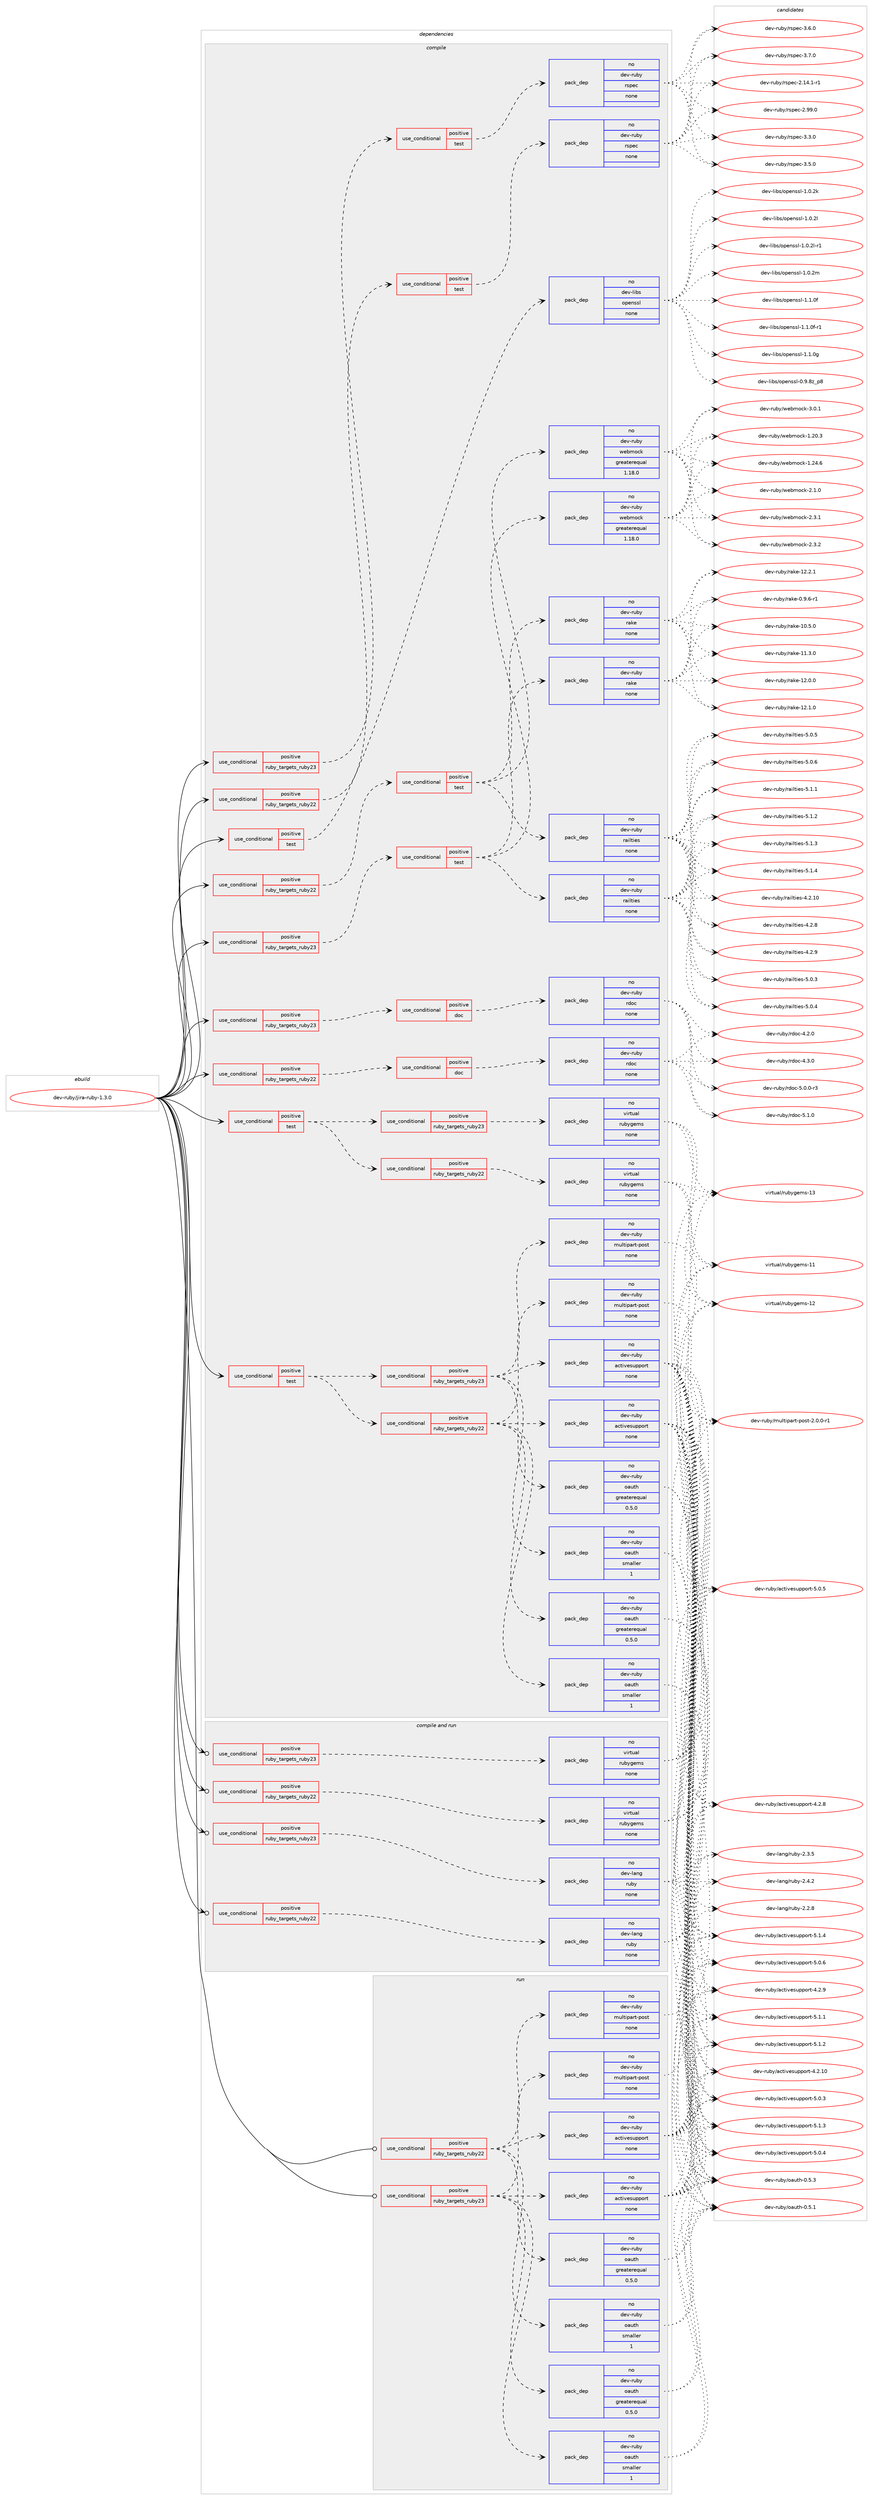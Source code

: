 digraph prolog {

# *************
# Graph options
# *************

newrank=true;
concentrate=true;
compound=true;
graph [rankdir=LR,fontname=Helvetica,fontsize=10,ranksep=1.5];#, ranksep=2.5, nodesep=0.2];
edge  [arrowhead=vee];
node  [fontname=Helvetica,fontsize=10];

# **********
# The ebuild
# **********

subgraph cluster_leftcol {
color=gray;
rank=same;
label=<<i>ebuild</i>>;
id [label="dev-ruby/jira-ruby-1.3.0", color=red, width=4, href="../dev-ruby/jira-ruby-1.3.0.svg"];
}

# ****************
# The dependencies
# ****************

subgraph cluster_midcol {
color=gray;
label=<<i>dependencies</i>>;
subgraph cluster_compile {
fillcolor="#eeeeee";
style=filled;
label=<<i>compile</i>>;
subgraph cond59747 {
dependency243938 [label=<<TABLE BORDER="0" CELLBORDER="1" CELLSPACING="0" CELLPADDING="4"><TR><TD ROWSPAN="3" CELLPADDING="10">use_conditional</TD></TR><TR><TD>positive</TD></TR><TR><TD>ruby_targets_ruby22</TD></TR></TABLE>>, shape=none, color=red];
subgraph cond59748 {
dependency243939 [label=<<TABLE BORDER="0" CELLBORDER="1" CELLSPACING="0" CELLPADDING="4"><TR><TD ROWSPAN="3" CELLPADDING="10">use_conditional</TD></TR><TR><TD>positive</TD></TR><TR><TD>doc</TD></TR></TABLE>>, shape=none, color=red];
subgraph pack180114 {
dependency243940 [label=<<TABLE BORDER="0" CELLBORDER="1" CELLSPACING="0" CELLPADDING="4" WIDTH="220"><TR><TD ROWSPAN="6" CELLPADDING="30">pack_dep</TD></TR><TR><TD WIDTH="110">no</TD></TR><TR><TD>dev-ruby</TD></TR><TR><TD>rdoc</TD></TR><TR><TD>none</TD></TR><TR><TD></TD></TR></TABLE>>, shape=none, color=blue];
}
dependency243939:e -> dependency243940:w [weight=20,style="dashed",arrowhead="vee"];
}
dependency243938:e -> dependency243939:w [weight=20,style="dashed",arrowhead="vee"];
}
id:e -> dependency243938:w [weight=20,style="solid",arrowhead="vee"];
subgraph cond59749 {
dependency243941 [label=<<TABLE BORDER="0" CELLBORDER="1" CELLSPACING="0" CELLPADDING="4"><TR><TD ROWSPAN="3" CELLPADDING="10">use_conditional</TD></TR><TR><TD>positive</TD></TR><TR><TD>ruby_targets_ruby22</TD></TR></TABLE>>, shape=none, color=red];
subgraph cond59750 {
dependency243942 [label=<<TABLE BORDER="0" CELLBORDER="1" CELLSPACING="0" CELLPADDING="4"><TR><TD ROWSPAN="3" CELLPADDING="10">use_conditional</TD></TR><TR><TD>positive</TD></TR><TR><TD>test</TD></TR></TABLE>>, shape=none, color=red];
subgraph pack180115 {
dependency243943 [label=<<TABLE BORDER="0" CELLBORDER="1" CELLSPACING="0" CELLPADDING="4" WIDTH="220"><TR><TD ROWSPAN="6" CELLPADDING="30">pack_dep</TD></TR><TR><TD WIDTH="110">no</TD></TR><TR><TD>dev-ruby</TD></TR><TR><TD>railties</TD></TR><TR><TD>none</TD></TR><TR><TD></TD></TR></TABLE>>, shape=none, color=blue];
}
dependency243942:e -> dependency243943:w [weight=20,style="dashed",arrowhead="vee"];
subgraph pack180116 {
dependency243944 [label=<<TABLE BORDER="0" CELLBORDER="1" CELLSPACING="0" CELLPADDING="4" WIDTH="220"><TR><TD ROWSPAN="6" CELLPADDING="30">pack_dep</TD></TR><TR><TD WIDTH="110">no</TD></TR><TR><TD>dev-ruby</TD></TR><TR><TD>webmock</TD></TR><TR><TD>greaterequal</TD></TR><TR><TD>1.18.0</TD></TR></TABLE>>, shape=none, color=blue];
}
dependency243942:e -> dependency243944:w [weight=20,style="dashed",arrowhead="vee"];
subgraph pack180117 {
dependency243945 [label=<<TABLE BORDER="0" CELLBORDER="1" CELLSPACING="0" CELLPADDING="4" WIDTH="220"><TR><TD ROWSPAN="6" CELLPADDING="30">pack_dep</TD></TR><TR><TD WIDTH="110">no</TD></TR><TR><TD>dev-ruby</TD></TR><TR><TD>rake</TD></TR><TR><TD>none</TD></TR><TR><TD></TD></TR></TABLE>>, shape=none, color=blue];
}
dependency243942:e -> dependency243945:w [weight=20,style="dashed",arrowhead="vee"];
}
dependency243941:e -> dependency243942:w [weight=20,style="dashed",arrowhead="vee"];
}
id:e -> dependency243941:w [weight=20,style="solid",arrowhead="vee"];
subgraph cond59751 {
dependency243946 [label=<<TABLE BORDER="0" CELLBORDER="1" CELLSPACING="0" CELLPADDING="4"><TR><TD ROWSPAN="3" CELLPADDING="10">use_conditional</TD></TR><TR><TD>positive</TD></TR><TR><TD>ruby_targets_ruby22</TD></TR></TABLE>>, shape=none, color=red];
subgraph cond59752 {
dependency243947 [label=<<TABLE BORDER="0" CELLBORDER="1" CELLSPACING="0" CELLPADDING="4"><TR><TD ROWSPAN="3" CELLPADDING="10">use_conditional</TD></TR><TR><TD>positive</TD></TR><TR><TD>test</TD></TR></TABLE>>, shape=none, color=red];
subgraph pack180118 {
dependency243948 [label=<<TABLE BORDER="0" CELLBORDER="1" CELLSPACING="0" CELLPADDING="4" WIDTH="220"><TR><TD ROWSPAN="6" CELLPADDING="30">pack_dep</TD></TR><TR><TD WIDTH="110">no</TD></TR><TR><TD>dev-ruby</TD></TR><TR><TD>rspec</TD></TR><TR><TD>none</TD></TR><TR><TD></TD></TR></TABLE>>, shape=none, color=blue];
}
dependency243947:e -> dependency243948:w [weight=20,style="dashed",arrowhead="vee"];
}
dependency243946:e -> dependency243947:w [weight=20,style="dashed",arrowhead="vee"];
}
id:e -> dependency243946:w [weight=20,style="solid",arrowhead="vee"];
subgraph cond59753 {
dependency243949 [label=<<TABLE BORDER="0" CELLBORDER="1" CELLSPACING="0" CELLPADDING="4"><TR><TD ROWSPAN="3" CELLPADDING="10">use_conditional</TD></TR><TR><TD>positive</TD></TR><TR><TD>ruby_targets_ruby23</TD></TR></TABLE>>, shape=none, color=red];
subgraph cond59754 {
dependency243950 [label=<<TABLE BORDER="0" CELLBORDER="1" CELLSPACING="0" CELLPADDING="4"><TR><TD ROWSPAN="3" CELLPADDING="10">use_conditional</TD></TR><TR><TD>positive</TD></TR><TR><TD>doc</TD></TR></TABLE>>, shape=none, color=red];
subgraph pack180119 {
dependency243951 [label=<<TABLE BORDER="0" CELLBORDER="1" CELLSPACING="0" CELLPADDING="4" WIDTH="220"><TR><TD ROWSPAN="6" CELLPADDING="30">pack_dep</TD></TR><TR><TD WIDTH="110">no</TD></TR><TR><TD>dev-ruby</TD></TR><TR><TD>rdoc</TD></TR><TR><TD>none</TD></TR><TR><TD></TD></TR></TABLE>>, shape=none, color=blue];
}
dependency243950:e -> dependency243951:w [weight=20,style="dashed",arrowhead="vee"];
}
dependency243949:e -> dependency243950:w [weight=20,style="dashed",arrowhead="vee"];
}
id:e -> dependency243949:w [weight=20,style="solid",arrowhead="vee"];
subgraph cond59755 {
dependency243952 [label=<<TABLE BORDER="0" CELLBORDER="1" CELLSPACING="0" CELLPADDING="4"><TR><TD ROWSPAN="3" CELLPADDING="10">use_conditional</TD></TR><TR><TD>positive</TD></TR><TR><TD>ruby_targets_ruby23</TD></TR></TABLE>>, shape=none, color=red];
subgraph cond59756 {
dependency243953 [label=<<TABLE BORDER="0" CELLBORDER="1" CELLSPACING="0" CELLPADDING="4"><TR><TD ROWSPAN="3" CELLPADDING="10">use_conditional</TD></TR><TR><TD>positive</TD></TR><TR><TD>test</TD></TR></TABLE>>, shape=none, color=red];
subgraph pack180120 {
dependency243954 [label=<<TABLE BORDER="0" CELLBORDER="1" CELLSPACING="0" CELLPADDING="4" WIDTH="220"><TR><TD ROWSPAN="6" CELLPADDING="30">pack_dep</TD></TR><TR><TD WIDTH="110">no</TD></TR><TR><TD>dev-ruby</TD></TR><TR><TD>railties</TD></TR><TR><TD>none</TD></TR><TR><TD></TD></TR></TABLE>>, shape=none, color=blue];
}
dependency243953:e -> dependency243954:w [weight=20,style="dashed",arrowhead="vee"];
subgraph pack180121 {
dependency243955 [label=<<TABLE BORDER="0" CELLBORDER="1" CELLSPACING="0" CELLPADDING="4" WIDTH="220"><TR><TD ROWSPAN="6" CELLPADDING="30">pack_dep</TD></TR><TR><TD WIDTH="110">no</TD></TR><TR><TD>dev-ruby</TD></TR><TR><TD>webmock</TD></TR><TR><TD>greaterequal</TD></TR><TR><TD>1.18.0</TD></TR></TABLE>>, shape=none, color=blue];
}
dependency243953:e -> dependency243955:w [weight=20,style="dashed",arrowhead="vee"];
subgraph pack180122 {
dependency243956 [label=<<TABLE BORDER="0" CELLBORDER="1" CELLSPACING="0" CELLPADDING="4" WIDTH="220"><TR><TD ROWSPAN="6" CELLPADDING="30">pack_dep</TD></TR><TR><TD WIDTH="110">no</TD></TR><TR><TD>dev-ruby</TD></TR><TR><TD>rake</TD></TR><TR><TD>none</TD></TR><TR><TD></TD></TR></TABLE>>, shape=none, color=blue];
}
dependency243953:e -> dependency243956:w [weight=20,style="dashed",arrowhead="vee"];
}
dependency243952:e -> dependency243953:w [weight=20,style="dashed",arrowhead="vee"];
}
id:e -> dependency243952:w [weight=20,style="solid",arrowhead="vee"];
subgraph cond59757 {
dependency243957 [label=<<TABLE BORDER="0" CELLBORDER="1" CELLSPACING="0" CELLPADDING="4"><TR><TD ROWSPAN="3" CELLPADDING="10">use_conditional</TD></TR><TR><TD>positive</TD></TR><TR><TD>ruby_targets_ruby23</TD></TR></TABLE>>, shape=none, color=red];
subgraph cond59758 {
dependency243958 [label=<<TABLE BORDER="0" CELLBORDER="1" CELLSPACING="0" CELLPADDING="4"><TR><TD ROWSPAN="3" CELLPADDING="10">use_conditional</TD></TR><TR><TD>positive</TD></TR><TR><TD>test</TD></TR></TABLE>>, shape=none, color=red];
subgraph pack180123 {
dependency243959 [label=<<TABLE BORDER="0" CELLBORDER="1" CELLSPACING="0" CELLPADDING="4" WIDTH="220"><TR><TD ROWSPAN="6" CELLPADDING="30">pack_dep</TD></TR><TR><TD WIDTH="110">no</TD></TR><TR><TD>dev-ruby</TD></TR><TR><TD>rspec</TD></TR><TR><TD>none</TD></TR><TR><TD></TD></TR></TABLE>>, shape=none, color=blue];
}
dependency243958:e -> dependency243959:w [weight=20,style="dashed",arrowhead="vee"];
}
dependency243957:e -> dependency243958:w [weight=20,style="dashed",arrowhead="vee"];
}
id:e -> dependency243957:w [weight=20,style="solid",arrowhead="vee"];
subgraph cond59759 {
dependency243960 [label=<<TABLE BORDER="0" CELLBORDER="1" CELLSPACING="0" CELLPADDING="4"><TR><TD ROWSPAN="3" CELLPADDING="10">use_conditional</TD></TR><TR><TD>positive</TD></TR><TR><TD>test</TD></TR></TABLE>>, shape=none, color=red];
subgraph cond59760 {
dependency243961 [label=<<TABLE BORDER="0" CELLBORDER="1" CELLSPACING="0" CELLPADDING="4"><TR><TD ROWSPAN="3" CELLPADDING="10">use_conditional</TD></TR><TR><TD>positive</TD></TR><TR><TD>ruby_targets_ruby22</TD></TR></TABLE>>, shape=none, color=red];
subgraph pack180124 {
dependency243962 [label=<<TABLE BORDER="0" CELLBORDER="1" CELLSPACING="0" CELLPADDING="4" WIDTH="220"><TR><TD ROWSPAN="6" CELLPADDING="30">pack_dep</TD></TR><TR><TD WIDTH="110">no</TD></TR><TR><TD>dev-ruby</TD></TR><TR><TD>activesupport</TD></TR><TR><TD>none</TD></TR><TR><TD></TD></TR></TABLE>>, shape=none, color=blue];
}
dependency243961:e -> dependency243962:w [weight=20,style="dashed",arrowhead="vee"];
subgraph pack180125 {
dependency243963 [label=<<TABLE BORDER="0" CELLBORDER="1" CELLSPACING="0" CELLPADDING="4" WIDTH="220"><TR><TD ROWSPAN="6" CELLPADDING="30">pack_dep</TD></TR><TR><TD WIDTH="110">no</TD></TR><TR><TD>dev-ruby</TD></TR><TR><TD>multipart-post</TD></TR><TR><TD>none</TD></TR><TR><TD></TD></TR></TABLE>>, shape=none, color=blue];
}
dependency243961:e -> dependency243963:w [weight=20,style="dashed",arrowhead="vee"];
subgraph pack180126 {
dependency243964 [label=<<TABLE BORDER="0" CELLBORDER="1" CELLSPACING="0" CELLPADDING="4" WIDTH="220"><TR><TD ROWSPAN="6" CELLPADDING="30">pack_dep</TD></TR><TR><TD WIDTH="110">no</TD></TR><TR><TD>dev-ruby</TD></TR><TR><TD>oauth</TD></TR><TR><TD>greaterequal</TD></TR><TR><TD>0.5.0</TD></TR></TABLE>>, shape=none, color=blue];
}
dependency243961:e -> dependency243964:w [weight=20,style="dashed",arrowhead="vee"];
subgraph pack180127 {
dependency243965 [label=<<TABLE BORDER="0" CELLBORDER="1" CELLSPACING="0" CELLPADDING="4" WIDTH="220"><TR><TD ROWSPAN="6" CELLPADDING="30">pack_dep</TD></TR><TR><TD WIDTH="110">no</TD></TR><TR><TD>dev-ruby</TD></TR><TR><TD>oauth</TD></TR><TR><TD>smaller</TD></TR><TR><TD>1</TD></TR></TABLE>>, shape=none, color=blue];
}
dependency243961:e -> dependency243965:w [weight=20,style="dashed",arrowhead="vee"];
}
dependency243960:e -> dependency243961:w [weight=20,style="dashed",arrowhead="vee"];
subgraph cond59761 {
dependency243966 [label=<<TABLE BORDER="0" CELLBORDER="1" CELLSPACING="0" CELLPADDING="4"><TR><TD ROWSPAN="3" CELLPADDING="10">use_conditional</TD></TR><TR><TD>positive</TD></TR><TR><TD>ruby_targets_ruby23</TD></TR></TABLE>>, shape=none, color=red];
subgraph pack180128 {
dependency243967 [label=<<TABLE BORDER="0" CELLBORDER="1" CELLSPACING="0" CELLPADDING="4" WIDTH="220"><TR><TD ROWSPAN="6" CELLPADDING="30">pack_dep</TD></TR><TR><TD WIDTH="110">no</TD></TR><TR><TD>dev-ruby</TD></TR><TR><TD>activesupport</TD></TR><TR><TD>none</TD></TR><TR><TD></TD></TR></TABLE>>, shape=none, color=blue];
}
dependency243966:e -> dependency243967:w [weight=20,style="dashed",arrowhead="vee"];
subgraph pack180129 {
dependency243968 [label=<<TABLE BORDER="0" CELLBORDER="1" CELLSPACING="0" CELLPADDING="4" WIDTH="220"><TR><TD ROWSPAN="6" CELLPADDING="30">pack_dep</TD></TR><TR><TD WIDTH="110">no</TD></TR><TR><TD>dev-ruby</TD></TR><TR><TD>multipart-post</TD></TR><TR><TD>none</TD></TR><TR><TD></TD></TR></TABLE>>, shape=none, color=blue];
}
dependency243966:e -> dependency243968:w [weight=20,style="dashed",arrowhead="vee"];
subgraph pack180130 {
dependency243969 [label=<<TABLE BORDER="0" CELLBORDER="1" CELLSPACING="0" CELLPADDING="4" WIDTH="220"><TR><TD ROWSPAN="6" CELLPADDING="30">pack_dep</TD></TR><TR><TD WIDTH="110">no</TD></TR><TR><TD>dev-ruby</TD></TR><TR><TD>oauth</TD></TR><TR><TD>greaterequal</TD></TR><TR><TD>0.5.0</TD></TR></TABLE>>, shape=none, color=blue];
}
dependency243966:e -> dependency243969:w [weight=20,style="dashed",arrowhead="vee"];
subgraph pack180131 {
dependency243970 [label=<<TABLE BORDER="0" CELLBORDER="1" CELLSPACING="0" CELLPADDING="4" WIDTH="220"><TR><TD ROWSPAN="6" CELLPADDING="30">pack_dep</TD></TR><TR><TD WIDTH="110">no</TD></TR><TR><TD>dev-ruby</TD></TR><TR><TD>oauth</TD></TR><TR><TD>smaller</TD></TR><TR><TD>1</TD></TR></TABLE>>, shape=none, color=blue];
}
dependency243966:e -> dependency243970:w [weight=20,style="dashed",arrowhead="vee"];
}
dependency243960:e -> dependency243966:w [weight=20,style="dashed",arrowhead="vee"];
}
id:e -> dependency243960:w [weight=20,style="solid",arrowhead="vee"];
subgraph cond59762 {
dependency243971 [label=<<TABLE BORDER="0" CELLBORDER="1" CELLSPACING="0" CELLPADDING="4"><TR><TD ROWSPAN="3" CELLPADDING="10">use_conditional</TD></TR><TR><TD>positive</TD></TR><TR><TD>test</TD></TR></TABLE>>, shape=none, color=red];
subgraph cond59763 {
dependency243972 [label=<<TABLE BORDER="0" CELLBORDER="1" CELLSPACING="0" CELLPADDING="4"><TR><TD ROWSPAN="3" CELLPADDING="10">use_conditional</TD></TR><TR><TD>positive</TD></TR><TR><TD>ruby_targets_ruby22</TD></TR></TABLE>>, shape=none, color=red];
subgraph pack180132 {
dependency243973 [label=<<TABLE BORDER="0" CELLBORDER="1" CELLSPACING="0" CELLPADDING="4" WIDTH="220"><TR><TD ROWSPAN="6" CELLPADDING="30">pack_dep</TD></TR><TR><TD WIDTH="110">no</TD></TR><TR><TD>virtual</TD></TR><TR><TD>rubygems</TD></TR><TR><TD>none</TD></TR><TR><TD></TD></TR></TABLE>>, shape=none, color=blue];
}
dependency243972:e -> dependency243973:w [weight=20,style="dashed",arrowhead="vee"];
}
dependency243971:e -> dependency243972:w [weight=20,style="dashed",arrowhead="vee"];
subgraph cond59764 {
dependency243974 [label=<<TABLE BORDER="0" CELLBORDER="1" CELLSPACING="0" CELLPADDING="4"><TR><TD ROWSPAN="3" CELLPADDING="10">use_conditional</TD></TR><TR><TD>positive</TD></TR><TR><TD>ruby_targets_ruby23</TD></TR></TABLE>>, shape=none, color=red];
subgraph pack180133 {
dependency243975 [label=<<TABLE BORDER="0" CELLBORDER="1" CELLSPACING="0" CELLPADDING="4" WIDTH="220"><TR><TD ROWSPAN="6" CELLPADDING="30">pack_dep</TD></TR><TR><TD WIDTH="110">no</TD></TR><TR><TD>virtual</TD></TR><TR><TD>rubygems</TD></TR><TR><TD>none</TD></TR><TR><TD></TD></TR></TABLE>>, shape=none, color=blue];
}
dependency243974:e -> dependency243975:w [weight=20,style="dashed",arrowhead="vee"];
}
dependency243971:e -> dependency243974:w [weight=20,style="dashed",arrowhead="vee"];
}
id:e -> dependency243971:w [weight=20,style="solid",arrowhead="vee"];
subgraph cond59765 {
dependency243976 [label=<<TABLE BORDER="0" CELLBORDER="1" CELLSPACING="0" CELLPADDING="4"><TR><TD ROWSPAN="3" CELLPADDING="10">use_conditional</TD></TR><TR><TD>positive</TD></TR><TR><TD>test</TD></TR></TABLE>>, shape=none, color=red];
subgraph pack180134 {
dependency243977 [label=<<TABLE BORDER="0" CELLBORDER="1" CELLSPACING="0" CELLPADDING="4" WIDTH="220"><TR><TD ROWSPAN="6" CELLPADDING="30">pack_dep</TD></TR><TR><TD WIDTH="110">no</TD></TR><TR><TD>dev-libs</TD></TR><TR><TD>openssl</TD></TR><TR><TD>none</TD></TR><TR><TD></TD></TR></TABLE>>, shape=none, color=blue];
}
dependency243976:e -> dependency243977:w [weight=20,style="dashed",arrowhead="vee"];
}
id:e -> dependency243976:w [weight=20,style="solid",arrowhead="vee"];
}
subgraph cluster_compileandrun {
fillcolor="#eeeeee";
style=filled;
label=<<i>compile and run</i>>;
subgraph cond59766 {
dependency243978 [label=<<TABLE BORDER="0" CELLBORDER="1" CELLSPACING="0" CELLPADDING="4"><TR><TD ROWSPAN="3" CELLPADDING="10">use_conditional</TD></TR><TR><TD>positive</TD></TR><TR><TD>ruby_targets_ruby22</TD></TR></TABLE>>, shape=none, color=red];
subgraph pack180135 {
dependency243979 [label=<<TABLE BORDER="0" CELLBORDER="1" CELLSPACING="0" CELLPADDING="4" WIDTH="220"><TR><TD ROWSPAN="6" CELLPADDING="30">pack_dep</TD></TR><TR><TD WIDTH="110">no</TD></TR><TR><TD>dev-lang</TD></TR><TR><TD>ruby</TD></TR><TR><TD>none</TD></TR><TR><TD></TD></TR></TABLE>>, shape=none, color=blue];
}
dependency243978:e -> dependency243979:w [weight=20,style="dashed",arrowhead="vee"];
}
id:e -> dependency243978:w [weight=20,style="solid",arrowhead="odotvee"];
subgraph cond59767 {
dependency243980 [label=<<TABLE BORDER="0" CELLBORDER="1" CELLSPACING="0" CELLPADDING="4"><TR><TD ROWSPAN="3" CELLPADDING="10">use_conditional</TD></TR><TR><TD>positive</TD></TR><TR><TD>ruby_targets_ruby22</TD></TR></TABLE>>, shape=none, color=red];
subgraph pack180136 {
dependency243981 [label=<<TABLE BORDER="0" CELLBORDER="1" CELLSPACING="0" CELLPADDING="4" WIDTH="220"><TR><TD ROWSPAN="6" CELLPADDING="30">pack_dep</TD></TR><TR><TD WIDTH="110">no</TD></TR><TR><TD>virtual</TD></TR><TR><TD>rubygems</TD></TR><TR><TD>none</TD></TR><TR><TD></TD></TR></TABLE>>, shape=none, color=blue];
}
dependency243980:e -> dependency243981:w [weight=20,style="dashed",arrowhead="vee"];
}
id:e -> dependency243980:w [weight=20,style="solid",arrowhead="odotvee"];
subgraph cond59768 {
dependency243982 [label=<<TABLE BORDER="0" CELLBORDER="1" CELLSPACING="0" CELLPADDING="4"><TR><TD ROWSPAN="3" CELLPADDING="10">use_conditional</TD></TR><TR><TD>positive</TD></TR><TR><TD>ruby_targets_ruby23</TD></TR></TABLE>>, shape=none, color=red];
subgraph pack180137 {
dependency243983 [label=<<TABLE BORDER="0" CELLBORDER="1" CELLSPACING="0" CELLPADDING="4" WIDTH="220"><TR><TD ROWSPAN="6" CELLPADDING="30">pack_dep</TD></TR><TR><TD WIDTH="110">no</TD></TR><TR><TD>dev-lang</TD></TR><TR><TD>ruby</TD></TR><TR><TD>none</TD></TR><TR><TD></TD></TR></TABLE>>, shape=none, color=blue];
}
dependency243982:e -> dependency243983:w [weight=20,style="dashed",arrowhead="vee"];
}
id:e -> dependency243982:w [weight=20,style="solid",arrowhead="odotvee"];
subgraph cond59769 {
dependency243984 [label=<<TABLE BORDER="0" CELLBORDER="1" CELLSPACING="0" CELLPADDING="4"><TR><TD ROWSPAN="3" CELLPADDING="10">use_conditional</TD></TR><TR><TD>positive</TD></TR><TR><TD>ruby_targets_ruby23</TD></TR></TABLE>>, shape=none, color=red];
subgraph pack180138 {
dependency243985 [label=<<TABLE BORDER="0" CELLBORDER="1" CELLSPACING="0" CELLPADDING="4" WIDTH="220"><TR><TD ROWSPAN="6" CELLPADDING="30">pack_dep</TD></TR><TR><TD WIDTH="110">no</TD></TR><TR><TD>virtual</TD></TR><TR><TD>rubygems</TD></TR><TR><TD>none</TD></TR><TR><TD></TD></TR></TABLE>>, shape=none, color=blue];
}
dependency243984:e -> dependency243985:w [weight=20,style="dashed",arrowhead="vee"];
}
id:e -> dependency243984:w [weight=20,style="solid",arrowhead="odotvee"];
}
subgraph cluster_run {
fillcolor="#eeeeee";
style=filled;
label=<<i>run</i>>;
subgraph cond59770 {
dependency243986 [label=<<TABLE BORDER="0" CELLBORDER="1" CELLSPACING="0" CELLPADDING="4"><TR><TD ROWSPAN="3" CELLPADDING="10">use_conditional</TD></TR><TR><TD>positive</TD></TR><TR><TD>ruby_targets_ruby22</TD></TR></TABLE>>, shape=none, color=red];
subgraph pack180139 {
dependency243987 [label=<<TABLE BORDER="0" CELLBORDER="1" CELLSPACING="0" CELLPADDING="4" WIDTH="220"><TR><TD ROWSPAN="6" CELLPADDING="30">pack_dep</TD></TR><TR><TD WIDTH="110">no</TD></TR><TR><TD>dev-ruby</TD></TR><TR><TD>activesupport</TD></TR><TR><TD>none</TD></TR><TR><TD></TD></TR></TABLE>>, shape=none, color=blue];
}
dependency243986:e -> dependency243987:w [weight=20,style="dashed",arrowhead="vee"];
subgraph pack180140 {
dependency243988 [label=<<TABLE BORDER="0" CELLBORDER="1" CELLSPACING="0" CELLPADDING="4" WIDTH="220"><TR><TD ROWSPAN="6" CELLPADDING="30">pack_dep</TD></TR><TR><TD WIDTH="110">no</TD></TR><TR><TD>dev-ruby</TD></TR><TR><TD>multipart-post</TD></TR><TR><TD>none</TD></TR><TR><TD></TD></TR></TABLE>>, shape=none, color=blue];
}
dependency243986:e -> dependency243988:w [weight=20,style="dashed",arrowhead="vee"];
subgraph pack180141 {
dependency243989 [label=<<TABLE BORDER="0" CELLBORDER="1" CELLSPACING="0" CELLPADDING="4" WIDTH="220"><TR><TD ROWSPAN="6" CELLPADDING="30">pack_dep</TD></TR><TR><TD WIDTH="110">no</TD></TR><TR><TD>dev-ruby</TD></TR><TR><TD>oauth</TD></TR><TR><TD>greaterequal</TD></TR><TR><TD>0.5.0</TD></TR></TABLE>>, shape=none, color=blue];
}
dependency243986:e -> dependency243989:w [weight=20,style="dashed",arrowhead="vee"];
subgraph pack180142 {
dependency243990 [label=<<TABLE BORDER="0" CELLBORDER="1" CELLSPACING="0" CELLPADDING="4" WIDTH="220"><TR><TD ROWSPAN="6" CELLPADDING="30">pack_dep</TD></TR><TR><TD WIDTH="110">no</TD></TR><TR><TD>dev-ruby</TD></TR><TR><TD>oauth</TD></TR><TR><TD>smaller</TD></TR><TR><TD>1</TD></TR></TABLE>>, shape=none, color=blue];
}
dependency243986:e -> dependency243990:w [weight=20,style="dashed",arrowhead="vee"];
}
id:e -> dependency243986:w [weight=20,style="solid",arrowhead="odot"];
subgraph cond59771 {
dependency243991 [label=<<TABLE BORDER="0" CELLBORDER="1" CELLSPACING="0" CELLPADDING="4"><TR><TD ROWSPAN="3" CELLPADDING="10">use_conditional</TD></TR><TR><TD>positive</TD></TR><TR><TD>ruby_targets_ruby23</TD></TR></TABLE>>, shape=none, color=red];
subgraph pack180143 {
dependency243992 [label=<<TABLE BORDER="0" CELLBORDER="1" CELLSPACING="0" CELLPADDING="4" WIDTH="220"><TR><TD ROWSPAN="6" CELLPADDING="30">pack_dep</TD></TR><TR><TD WIDTH="110">no</TD></TR><TR><TD>dev-ruby</TD></TR><TR><TD>activesupport</TD></TR><TR><TD>none</TD></TR><TR><TD></TD></TR></TABLE>>, shape=none, color=blue];
}
dependency243991:e -> dependency243992:w [weight=20,style="dashed",arrowhead="vee"];
subgraph pack180144 {
dependency243993 [label=<<TABLE BORDER="0" CELLBORDER="1" CELLSPACING="0" CELLPADDING="4" WIDTH="220"><TR><TD ROWSPAN="6" CELLPADDING="30">pack_dep</TD></TR><TR><TD WIDTH="110">no</TD></TR><TR><TD>dev-ruby</TD></TR><TR><TD>multipart-post</TD></TR><TR><TD>none</TD></TR><TR><TD></TD></TR></TABLE>>, shape=none, color=blue];
}
dependency243991:e -> dependency243993:w [weight=20,style="dashed",arrowhead="vee"];
subgraph pack180145 {
dependency243994 [label=<<TABLE BORDER="0" CELLBORDER="1" CELLSPACING="0" CELLPADDING="4" WIDTH="220"><TR><TD ROWSPAN="6" CELLPADDING="30">pack_dep</TD></TR><TR><TD WIDTH="110">no</TD></TR><TR><TD>dev-ruby</TD></TR><TR><TD>oauth</TD></TR><TR><TD>greaterequal</TD></TR><TR><TD>0.5.0</TD></TR></TABLE>>, shape=none, color=blue];
}
dependency243991:e -> dependency243994:w [weight=20,style="dashed",arrowhead="vee"];
subgraph pack180146 {
dependency243995 [label=<<TABLE BORDER="0" CELLBORDER="1" CELLSPACING="0" CELLPADDING="4" WIDTH="220"><TR><TD ROWSPAN="6" CELLPADDING="30">pack_dep</TD></TR><TR><TD WIDTH="110">no</TD></TR><TR><TD>dev-ruby</TD></TR><TR><TD>oauth</TD></TR><TR><TD>smaller</TD></TR><TR><TD>1</TD></TR></TABLE>>, shape=none, color=blue];
}
dependency243991:e -> dependency243995:w [weight=20,style="dashed",arrowhead="vee"];
}
id:e -> dependency243991:w [weight=20,style="solid",arrowhead="odot"];
}
}

# **************
# The candidates
# **************

subgraph cluster_choices {
rank=same;
color=gray;
label=<<i>candidates</i>>;

subgraph choice180114 {
color=black;
nodesep=1;
choice10010111845114117981214711410011199455246504648 [label="dev-ruby/rdoc-4.2.0", color=red, width=4,href="../dev-ruby/rdoc-4.2.0.svg"];
choice10010111845114117981214711410011199455246514648 [label="dev-ruby/rdoc-4.3.0", color=red, width=4,href="../dev-ruby/rdoc-4.3.0.svg"];
choice100101118451141179812147114100111994553464846484511451 [label="dev-ruby/rdoc-5.0.0-r3", color=red, width=4,href="../dev-ruby/rdoc-5.0.0-r3.svg"];
choice10010111845114117981214711410011199455346494648 [label="dev-ruby/rdoc-5.1.0", color=red, width=4,href="../dev-ruby/rdoc-5.1.0.svg"];
dependency243940:e -> choice10010111845114117981214711410011199455246504648:w [style=dotted,weight="100"];
dependency243940:e -> choice10010111845114117981214711410011199455246514648:w [style=dotted,weight="100"];
dependency243940:e -> choice100101118451141179812147114100111994553464846484511451:w [style=dotted,weight="100"];
dependency243940:e -> choice10010111845114117981214711410011199455346494648:w [style=dotted,weight="100"];
}
subgraph choice180115 {
color=black;
nodesep=1;
choice1001011184511411798121471149710510811610510111545524650464948 [label="dev-ruby/railties-4.2.10", color=red, width=4,href="../dev-ruby/railties-4.2.10.svg"];
choice10010111845114117981214711497105108116105101115455246504656 [label="dev-ruby/railties-4.2.8", color=red, width=4,href="../dev-ruby/railties-4.2.8.svg"];
choice10010111845114117981214711497105108116105101115455246504657 [label="dev-ruby/railties-4.2.9", color=red, width=4,href="../dev-ruby/railties-4.2.9.svg"];
choice10010111845114117981214711497105108116105101115455346484651 [label="dev-ruby/railties-5.0.3", color=red, width=4,href="../dev-ruby/railties-5.0.3.svg"];
choice10010111845114117981214711497105108116105101115455346484652 [label="dev-ruby/railties-5.0.4", color=red, width=4,href="../dev-ruby/railties-5.0.4.svg"];
choice10010111845114117981214711497105108116105101115455346484653 [label="dev-ruby/railties-5.0.5", color=red, width=4,href="../dev-ruby/railties-5.0.5.svg"];
choice10010111845114117981214711497105108116105101115455346484654 [label="dev-ruby/railties-5.0.6", color=red, width=4,href="../dev-ruby/railties-5.0.6.svg"];
choice10010111845114117981214711497105108116105101115455346494649 [label="dev-ruby/railties-5.1.1", color=red, width=4,href="../dev-ruby/railties-5.1.1.svg"];
choice10010111845114117981214711497105108116105101115455346494650 [label="dev-ruby/railties-5.1.2", color=red, width=4,href="../dev-ruby/railties-5.1.2.svg"];
choice10010111845114117981214711497105108116105101115455346494651 [label="dev-ruby/railties-5.1.3", color=red, width=4,href="../dev-ruby/railties-5.1.3.svg"];
choice10010111845114117981214711497105108116105101115455346494652 [label="dev-ruby/railties-5.1.4", color=red, width=4,href="../dev-ruby/railties-5.1.4.svg"];
dependency243943:e -> choice1001011184511411798121471149710510811610510111545524650464948:w [style=dotted,weight="100"];
dependency243943:e -> choice10010111845114117981214711497105108116105101115455246504656:w [style=dotted,weight="100"];
dependency243943:e -> choice10010111845114117981214711497105108116105101115455246504657:w [style=dotted,weight="100"];
dependency243943:e -> choice10010111845114117981214711497105108116105101115455346484651:w [style=dotted,weight="100"];
dependency243943:e -> choice10010111845114117981214711497105108116105101115455346484652:w [style=dotted,weight="100"];
dependency243943:e -> choice10010111845114117981214711497105108116105101115455346484653:w [style=dotted,weight="100"];
dependency243943:e -> choice10010111845114117981214711497105108116105101115455346484654:w [style=dotted,weight="100"];
dependency243943:e -> choice10010111845114117981214711497105108116105101115455346494649:w [style=dotted,weight="100"];
dependency243943:e -> choice10010111845114117981214711497105108116105101115455346494650:w [style=dotted,weight="100"];
dependency243943:e -> choice10010111845114117981214711497105108116105101115455346494651:w [style=dotted,weight="100"];
dependency243943:e -> choice10010111845114117981214711497105108116105101115455346494652:w [style=dotted,weight="100"];
}
subgraph choice180116 {
color=black;
nodesep=1;
choice100101118451141179812147119101981091119910745494650484651 [label="dev-ruby/webmock-1.20.3", color=red, width=4,href="../dev-ruby/webmock-1.20.3.svg"];
choice100101118451141179812147119101981091119910745494650524654 [label="dev-ruby/webmock-1.24.6", color=red, width=4,href="../dev-ruby/webmock-1.24.6.svg"];
choice1001011184511411798121471191019810911199107455046494648 [label="dev-ruby/webmock-2.1.0", color=red, width=4,href="../dev-ruby/webmock-2.1.0.svg"];
choice1001011184511411798121471191019810911199107455046514649 [label="dev-ruby/webmock-2.3.1", color=red, width=4,href="../dev-ruby/webmock-2.3.1.svg"];
choice1001011184511411798121471191019810911199107455046514650 [label="dev-ruby/webmock-2.3.2", color=red, width=4,href="../dev-ruby/webmock-2.3.2.svg"];
choice1001011184511411798121471191019810911199107455146484649 [label="dev-ruby/webmock-3.0.1", color=red, width=4,href="../dev-ruby/webmock-3.0.1.svg"];
dependency243944:e -> choice100101118451141179812147119101981091119910745494650484651:w [style=dotted,weight="100"];
dependency243944:e -> choice100101118451141179812147119101981091119910745494650524654:w [style=dotted,weight="100"];
dependency243944:e -> choice1001011184511411798121471191019810911199107455046494648:w [style=dotted,weight="100"];
dependency243944:e -> choice1001011184511411798121471191019810911199107455046514649:w [style=dotted,weight="100"];
dependency243944:e -> choice1001011184511411798121471191019810911199107455046514650:w [style=dotted,weight="100"];
dependency243944:e -> choice1001011184511411798121471191019810911199107455146484649:w [style=dotted,weight="100"];
}
subgraph choice180117 {
color=black;
nodesep=1;
choice100101118451141179812147114971071014548465746544511449 [label="dev-ruby/rake-0.9.6-r1", color=red, width=4,href="../dev-ruby/rake-0.9.6-r1.svg"];
choice1001011184511411798121471149710710145494846534648 [label="dev-ruby/rake-10.5.0", color=red, width=4,href="../dev-ruby/rake-10.5.0.svg"];
choice1001011184511411798121471149710710145494946514648 [label="dev-ruby/rake-11.3.0", color=red, width=4,href="../dev-ruby/rake-11.3.0.svg"];
choice1001011184511411798121471149710710145495046484648 [label="dev-ruby/rake-12.0.0", color=red, width=4,href="../dev-ruby/rake-12.0.0.svg"];
choice1001011184511411798121471149710710145495046494648 [label="dev-ruby/rake-12.1.0", color=red, width=4,href="../dev-ruby/rake-12.1.0.svg"];
choice1001011184511411798121471149710710145495046504649 [label="dev-ruby/rake-12.2.1", color=red, width=4,href="../dev-ruby/rake-12.2.1.svg"];
dependency243945:e -> choice100101118451141179812147114971071014548465746544511449:w [style=dotted,weight="100"];
dependency243945:e -> choice1001011184511411798121471149710710145494846534648:w [style=dotted,weight="100"];
dependency243945:e -> choice1001011184511411798121471149710710145494946514648:w [style=dotted,weight="100"];
dependency243945:e -> choice1001011184511411798121471149710710145495046484648:w [style=dotted,weight="100"];
dependency243945:e -> choice1001011184511411798121471149710710145495046494648:w [style=dotted,weight="100"];
dependency243945:e -> choice1001011184511411798121471149710710145495046504649:w [style=dotted,weight="100"];
}
subgraph choice180118 {
color=black;
nodesep=1;
choice10010111845114117981214711411511210199455046495246494511449 [label="dev-ruby/rspec-2.14.1-r1", color=red, width=4,href="../dev-ruby/rspec-2.14.1-r1.svg"];
choice1001011184511411798121471141151121019945504657574648 [label="dev-ruby/rspec-2.99.0", color=red, width=4,href="../dev-ruby/rspec-2.99.0.svg"];
choice10010111845114117981214711411511210199455146514648 [label="dev-ruby/rspec-3.3.0", color=red, width=4,href="../dev-ruby/rspec-3.3.0.svg"];
choice10010111845114117981214711411511210199455146534648 [label="dev-ruby/rspec-3.5.0", color=red, width=4,href="../dev-ruby/rspec-3.5.0.svg"];
choice10010111845114117981214711411511210199455146544648 [label="dev-ruby/rspec-3.6.0", color=red, width=4,href="../dev-ruby/rspec-3.6.0.svg"];
choice10010111845114117981214711411511210199455146554648 [label="dev-ruby/rspec-3.7.0", color=red, width=4,href="../dev-ruby/rspec-3.7.0.svg"];
dependency243948:e -> choice10010111845114117981214711411511210199455046495246494511449:w [style=dotted,weight="100"];
dependency243948:e -> choice1001011184511411798121471141151121019945504657574648:w [style=dotted,weight="100"];
dependency243948:e -> choice10010111845114117981214711411511210199455146514648:w [style=dotted,weight="100"];
dependency243948:e -> choice10010111845114117981214711411511210199455146534648:w [style=dotted,weight="100"];
dependency243948:e -> choice10010111845114117981214711411511210199455146544648:w [style=dotted,weight="100"];
dependency243948:e -> choice10010111845114117981214711411511210199455146554648:w [style=dotted,weight="100"];
}
subgraph choice180119 {
color=black;
nodesep=1;
choice10010111845114117981214711410011199455246504648 [label="dev-ruby/rdoc-4.2.0", color=red, width=4,href="../dev-ruby/rdoc-4.2.0.svg"];
choice10010111845114117981214711410011199455246514648 [label="dev-ruby/rdoc-4.3.0", color=red, width=4,href="../dev-ruby/rdoc-4.3.0.svg"];
choice100101118451141179812147114100111994553464846484511451 [label="dev-ruby/rdoc-5.0.0-r3", color=red, width=4,href="../dev-ruby/rdoc-5.0.0-r3.svg"];
choice10010111845114117981214711410011199455346494648 [label="dev-ruby/rdoc-5.1.0", color=red, width=4,href="../dev-ruby/rdoc-5.1.0.svg"];
dependency243951:e -> choice10010111845114117981214711410011199455246504648:w [style=dotted,weight="100"];
dependency243951:e -> choice10010111845114117981214711410011199455246514648:w [style=dotted,weight="100"];
dependency243951:e -> choice100101118451141179812147114100111994553464846484511451:w [style=dotted,weight="100"];
dependency243951:e -> choice10010111845114117981214711410011199455346494648:w [style=dotted,weight="100"];
}
subgraph choice180120 {
color=black;
nodesep=1;
choice1001011184511411798121471149710510811610510111545524650464948 [label="dev-ruby/railties-4.2.10", color=red, width=4,href="../dev-ruby/railties-4.2.10.svg"];
choice10010111845114117981214711497105108116105101115455246504656 [label="dev-ruby/railties-4.2.8", color=red, width=4,href="../dev-ruby/railties-4.2.8.svg"];
choice10010111845114117981214711497105108116105101115455246504657 [label="dev-ruby/railties-4.2.9", color=red, width=4,href="../dev-ruby/railties-4.2.9.svg"];
choice10010111845114117981214711497105108116105101115455346484651 [label="dev-ruby/railties-5.0.3", color=red, width=4,href="../dev-ruby/railties-5.0.3.svg"];
choice10010111845114117981214711497105108116105101115455346484652 [label="dev-ruby/railties-5.0.4", color=red, width=4,href="../dev-ruby/railties-5.0.4.svg"];
choice10010111845114117981214711497105108116105101115455346484653 [label="dev-ruby/railties-5.0.5", color=red, width=4,href="../dev-ruby/railties-5.0.5.svg"];
choice10010111845114117981214711497105108116105101115455346484654 [label="dev-ruby/railties-5.0.6", color=red, width=4,href="../dev-ruby/railties-5.0.6.svg"];
choice10010111845114117981214711497105108116105101115455346494649 [label="dev-ruby/railties-5.1.1", color=red, width=4,href="../dev-ruby/railties-5.1.1.svg"];
choice10010111845114117981214711497105108116105101115455346494650 [label="dev-ruby/railties-5.1.2", color=red, width=4,href="../dev-ruby/railties-5.1.2.svg"];
choice10010111845114117981214711497105108116105101115455346494651 [label="dev-ruby/railties-5.1.3", color=red, width=4,href="../dev-ruby/railties-5.1.3.svg"];
choice10010111845114117981214711497105108116105101115455346494652 [label="dev-ruby/railties-5.1.4", color=red, width=4,href="../dev-ruby/railties-5.1.4.svg"];
dependency243954:e -> choice1001011184511411798121471149710510811610510111545524650464948:w [style=dotted,weight="100"];
dependency243954:e -> choice10010111845114117981214711497105108116105101115455246504656:w [style=dotted,weight="100"];
dependency243954:e -> choice10010111845114117981214711497105108116105101115455246504657:w [style=dotted,weight="100"];
dependency243954:e -> choice10010111845114117981214711497105108116105101115455346484651:w [style=dotted,weight="100"];
dependency243954:e -> choice10010111845114117981214711497105108116105101115455346484652:w [style=dotted,weight="100"];
dependency243954:e -> choice10010111845114117981214711497105108116105101115455346484653:w [style=dotted,weight="100"];
dependency243954:e -> choice10010111845114117981214711497105108116105101115455346484654:w [style=dotted,weight="100"];
dependency243954:e -> choice10010111845114117981214711497105108116105101115455346494649:w [style=dotted,weight="100"];
dependency243954:e -> choice10010111845114117981214711497105108116105101115455346494650:w [style=dotted,weight="100"];
dependency243954:e -> choice10010111845114117981214711497105108116105101115455346494651:w [style=dotted,weight="100"];
dependency243954:e -> choice10010111845114117981214711497105108116105101115455346494652:w [style=dotted,weight="100"];
}
subgraph choice180121 {
color=black;
nodesep=1;
choice100101118451141179812147119101981091119910745494650484651 [label="dev-ruby/webmock-1.20.3", color=red, width=4,href="../dev-ruby/webmock-1.20.3.svg"];
choice100101118451141179812147119101981091119910745494650524654 [label="dev-ruby/webmock-1.24.6", color=red, width=4,href="../dev-ruby/webmock-1.24.6.svg"];
choice1001011184511411798121471191019810911199107455046494648 [label="dev-ruby/webmock-2.1.0", color=red, width=4,href="../dev-ruby/webmock-2.1.0.svg"];
choice1001011184511411798121471191019810911199107455046514649 [label="dev-ruby/webmock-2.3.1", color=red, width=4,href="../dev-ruby/webmock-2.3.1.svg"];
choice1001011184511411798121471191019810911199107455046514650 [label="dev-ruby/webmock-2.3.2", color=red, width=4,href="../dev-ruby/webmock-2.3.2.svg"];
choice1001011184511411798121471191019810911199107455146484649 [label="dev-ruby/webmock-3.0.1", color=red, width=4,href="../dev-ruby/webmock-3.0.1.svg"];
dependency243955:e -> choice100101118451141179812147119101981091119910745494650484651:w [style=dotted,weight="100"];
dependency243955:e -> choice100101118451141179812147119101981091119910745494650524654:w [style=dotted,weight="100"];
dependency243955:e -> choice1001011184511411798121471191019810911199107455046494648:w [style=dotted,weight="100"];
dependency243955:e -> choice1001011184511411798121471191019810911199107455046514649:w [style=dotted,weight="100"];
dependency243955:e -> choice1001011184511411798121471191019810911199107455046514650:w [style=dotted,weight="100"];
dependency243955:e -> choice1001011184511411798121471191019810911199107455146484649:w [style=dotted,weight="100"];
}
subgraph choice180122 {
color=black;
nodesep=1;
choice100101118451141179812147114971071014548465746544511449 [label="dev-ruby/rake-0.9.6-r1", color=red, width=4,href="../dev-ruby/rake-0.9.6-r1.svg"];
choice1001011184511411798121471149710710145494846534648 [label="dev-ruby/rake-10.5.0", color=red, width=4,href="../dev-ruby/rake-10.5.0.svg"];
choice1001011184511411798121471149710710145494946514648 [label="dev-ruby/rake-11.3.0", color=red, width=4,href="../dev-ruby/rake-11.3.0.svg"];
choice1001011184511411798121471149710710145495046484648 [label="dev-ruby/rake-12.0.0", color=red, width=4,href="../dev-ruby/rake-12.0.0.svg"];
choice1001011184511411798121471149710710145495046494648 [label="dev-ruby/rake-12.1.0", color=red, width=4,href="../dev-ruby/rake-12.1.0.svg"];
choice1001011184511411798121471149710710145495046504649 [label="dev-ruby/rake-12.2.1", color=red, width=4,href="../dev-ruby/rake-12.2.1.svg"];
dependency243956:e -> choice100101118451141179812147114971071014548465746544511449:w [style=dotted,weight="100"];
dependency243956:e -> choice1001011184511411798121471149710710145494846534648:w [style=dotted,weight="100"];
dependency243956:e -> choice1001011184511411798121471149710710145494946514648:w [style=dotted,weight="100"];
dependency243956:e -> choice1001011184511411798121471149710710145495046484648:w [style=dotted,weight="100"];
dependency243956:e -> choice1001011184511411798121471149710710145495046494648:w [style=dotted,weight="100"];
dependency243956:e -> choice1001011184511411798121471149710710145495046504649:w [style=dotted,weight="100"];
}
subgraph choice180123 {
color=black;
nodesep=1;
choice10010111845114117981214711411511210199455046495246494511449 [label="dev-ruby/rspec-2.14.1-r1", color=red, width=4,href="../dev-ruby/rspec-2.14.1-r1.svg"];
choice1001011184511411798121471141151121019945504657574648 [label="dev-ruby/rspec-2.99.0", color=red, width=4,href="../dev-ruby/rspec-2.99.0.svg"];
choice10010111845114117981214711411511210199455146514648 [label="dev-ruby/rspec-3.3.0", color=red, width=4,href="../dev-ruby/rspec-3.3.0.svg"];
choice10010111845114117981214711411511210199455146534648 [label="dev-ruby/rspec-3.5.0", color=red, width=4,href="../dev-ruby/rspec-3.5.0.svg"];
choice10010111845114117981214711411511210199455146544648 [label="dev-ruby/rspec-3.6.0", color=red, width=4,href="../dev-ruby/rspec-3.6.0.svg"];
choice10010111845114117981214711411511210199455146554648 [label="dev-ruby/rspec-3.7.0", color=red, width=4,href="../dev-ruby/rspec-3.7.0.svg"];
dependency243959:e -> choice10010111845114117981214711411511210199455046495246494511449:w [style=dotted,weight="100"];
dependency243959:e -> choice1001011184511411798121471141151121019945504657574648:w [style=dotted,weight="100"];
dependency243959:e -> choice10010111845114117981214711411511210199455146514648:w [style=dotted,weight="100"];
dependency243959:e -> choice10010111845114117981214711411511210199455146534648:w [style=dotted,weight="100"];
dependency243959:e -> choice10010111845114117981214711411511210199455146544648:w [style=dotted,weight="100"];
dependency243959:e -> choice10010111845114117981214711411511210199455146554648:w [style=dotted,weight="100"];
}
subgraph choice180124 {
color=black;
nodesep=1;
choice100101118451141179812147979911610511810111511711211211111411645524650464948 [label="dev-ruby/activesupport-4.2.10", color=red, width=4,href="../dev-ruby/activesupport-4.2.10.svg"];
choice1001011184511411798121479799116105118101115117112112111114116455246504656 [label="dev-ruby/activesupport-4.2.8", color=red, width=4,href="../dev-ruby/activesupport-4.2.8.svg"];
choice1001011184511411798121479799116105118101115117112112111114116455246504657 [label="dev-ruby/activesupport-4.2.9", color=red, width=4,href="../dev-ruby/activesupport-4.2.9.svg"];
choice1001011184511411798121479799116105118101115117112112111114116455346484651 [label="dev-ruby/activesupport-5.0.3", color=red, width=4,href="../dev-ruby/activesupport-5.0.3.svg"];
choice1001011184511411798121479799116105118101115117112112111114116455346484652 [label="dev-ruby/activesupport-5.0.4", color=red, width=4,href="../dev-ruby/activesupport-5.0.4.svg"];
choice1001011184511411798121479799116105118101115117112112111114116455346484653 [label="dev-ruby/activesupport-5.0.5", color=red, width=4,href="../dev-ruby/activesupport-5.0.5.svg"];
choice1001011184511411798121479799116105118101115117112112111114116455346484654 [label="dev-ruby/activesupport-5.0.6", color=red, width=4,href="../dev-ruby/activesupport-5.0.6.svg"];
choice1001011184511411798121479799116105118101115117112112111114116455346494649 [label="dev-ruby/activesupport-5.1.1", color=red, width=4,href="../dev-ruby/activesupport-5.1.1.svg"];
choice1001011184511411798121479799116105118101115117112112111114116455346494650 [label="dev-ruby/activesupport-5.1.2", color=red, width=4,href="../dev-ruby/activesupport-5.1.2.svg"];
choice1001011184511411798121479799116105118101115117112112111114116455346494651 [label="dev-ruby/activesupport-5.1.3", color=red, width=4,href="../dev-ruby/activesupport-5.1.3.svg"];
choice1001011184511411798121479799116105118101115117112112111114116455346494652 [label="dev-ruby/activesupport-5.1.4", color=red, width=4,href="../dev-ruby/activesupport-5.1.4.svg"];
dependency243962:e -> choice100101118451141179812147979911610511810111511711211211111411645524650464948:w [style=dotted,weight="100"];
dependency243962:e -> choice1001011184511411798121479799116105118101115117112112111114116455246504656:w [style=dotted,weight="100"];
dependency243962:e -> choice1001011184511411798121479799116105118101115117112112111114116455246504657:w [style=dotted,weight="100"];
dependency243962:e -> choice1001011184511411798121479799116105118101115117112112111114116455346484651:w [style=dotted,weight="100"];
dependency243962:e -> choice1001011184511411798121479799116105118101115117112112111114116455346484652:w [style=dotted,weight="100"];
dependency243962:e -> choice1001011184511411798121479799116105118101115117112112111114116455346484653:w [style=dotted,weight="100"];
dependency243962:e -> choice1001011184511411798121479799116105118101115117112112111114116455346484654:w [style=dotted,weight="100"];
dependency243962:e -> choice1001011184511411798121479799116105118101115117112112111114116455346494649:w [style=dotted,weight="100"];
dependency243962:e -> choice1001011184511411798121479799116105118101115117112112111114116455346494650:w [style=dotted,weight="100"];
dependency243962:e -> choice1001011184511411798121479799116105118101115117112112111114116455346494651:w [style=dotted,weight="100"];
dependency243962:e -> choice1001011184511411798121479799116105118101115117112112111114116455346494652:w [style=dotted,weight="100"];
}
subgraph choice180125 {
color=black;
nodesep=1;
choice10010111845114117981214710911710811610511297114116451121111151164550464846484511449 [label="dev-ruby/multipart-post-2.0.0-r1", color=red, width=4,href="../dev-ruby/multipart-post-2.0.0-r1.svg"];
dependency243963:e -> choice10010111845114117981214710911710811610511297114116451121111151164550464846484511449:w [style=dotted,weight="100"];
}
subgraph choice180126 {
color=black;
nodesep=1;
choice10010111845114117981214711197117116104454846534649 [label="dev-ruby/oauth-0.5.1", color=red, width=4,href="../dev-ruby/oauth-0.5.1.svg"];
choice10010111845114117981214711197117116104454846534651 [label="dev-ruby/oauth-0.5.3", color=red, width=4,href="../dev-ruby/oauth-0.5.3.svg"];
dependency243964:e -> choice10010111845114117981214711197117116104454846534649:w [style=dotted,weight="100"];
dependency243964:e -> choice10010111845114117981214711197117116104454846534651:w [style=dotted,weight="100"];
}
subgraph choice180127 {
color=black;
nodesep=1;
choice10010111845114117981214711197117116104454846534649 [label="dev-ruby/oauth-0.5.1", color=red, width=4,href="../dev-ruby/oauth-0.5.1.svg"];
choice10010111845114117981214711197117116104454846534651 [label="dev-ruby/oauth-0.5.3", color=red, width=4,href="../dev-ruby/oauth-0.5.3.svg"];
dependency243965:e -> choice10010111845114117981214711197117116104454846534649:w [style=dotted,weight="100"];
dependency243965:e -> choice10010111845114117981214711197117116104454846534651:w [style=dotted,weight="100"];
}
subgraph choice180128 {
color=black;
nodesep=1;
choice100101118451141179812147979911610511810111511711211211111411645524650464948 [label="dev-ruby/activesupport-4.2.10", color=red, width=4,href="../dev-ruby/activesupport-4.2.10.svg"];
choice1001011184511411798121479799116105118101115117112112111114116455246504656 [label="dev-ruby/activesupport-4.2.8", color=red, width=4,href="../dev-ruby/activesupport-4.2.8.svg"];
choice1001011184511411798121479799116105118101115117112112111114116455246504657 [label="dev-ruby/activesupport-4.2.9", color=red, width=4,href="../dev-ruby/activesupport-4.2.9.svg"];
choice1001011184511411798121479799116105118101115117112112111114116455346484651 [label="dev-ruby/activesupport-5.0.3", color=red, width=4,href="../dev-ruby/activesupport-5.0.3.svg"];
choice1001011184511411798121479799116105118101115117112112111114116455346484652 [label="dev-ruby/activesupport-5.0.4", color=red, width=4,href="../dev-ruby/activesupport-5.0.4.svg"];
choice1001011184511411798121479799116105118101115117112112111114116455346484653 [label="dev-ruby/activesupport-5.0.5", color=red, width=4,href="../dev-ruby/activesupport-5.0.5.svg"];
choice1001011184511411798121479799116105118101115117112112111114116455346484654 [label="dev-ruby/activesupport-5.0.6", color=red, width=4,href="../dev-ruby/activesupport-5.0.6.svg"];
choice1001011184511411798121479799116105118101115117112112111114116455346494649 [label="dev-ruby/activesupport-5.1.1", color=red, width=4,href="../dev-ruby/activesupport-5.1.1.svg"];
choice1001011184511411798121479799116105118101115117112112111114116455346494650 [label="dev-ruby/activesupport-5.1.2", color=red, width=4,href="../dev-ruby/activesupport-5.1.2.svg"];
choice1001011184511411798121479799116105118101115117112112111114116455346494651 [label="dev-ruby/activesupport-5.1.3", color=red, width=4,href="../dev-ruby/activesupport-5.1.3.svg"];
choice1001011184511411798121479799116105118101115117112112111114116455346494652 [label="dev-ruby/activesupport-5.1.4", color=red, width=4,href="../dev-ruby/activesupport-5.1.4.svg"];
dependency243967:e -> choice100101118451141179812147979911610511810111511711211211111411645524650464948:w [style=dotted,weight="100"];
dependency243967:e -> choice1001011184511411798121479799116105118101115117112112111114116455246504656:w [style=dotted,weight="100"];
dependency243967:e -> choice1001011184511411798121479799116105118101115117112112111114116455246504657:w [style=dotted,weight="100"];
dependency243967:e -> choice1001011184511411798121479799116105118101115117112112111114116455346484651:w [style=dotted,weight="100"];
dependency243967:e -> choice1001011184511411798121479799116105118101115117112112111114116455346484652:w [style=dotted,weight="100"];
dependency243967:e -> choice1001011184511411798121479799116105118101115117112112111114116455346484653:w [style=dotted,weight="100"];
dependency243967:e -> choice1001011184511411798121479799116105118101115117112112111114116455346484654:w [style=dotted,weight="100"];
dependency243967:e -> choice1001011184511411798121479799116105118101115117112112111114116455346494649:w [style=dotted,weight="100"];
dependency243967:e -> choice1001011184511411798121479799116105118101115117112112111114116455346494650:w [style=dotted,weight="100"];
dependency243967:e -> choice1001011184511411798121479799116105118101115117112112111114116455346494651:w [style=dotted,weight="100"];
dependency243967:e -> choice1001011184511411798121479799116105118101115117112112111114116455346494652:w [style=dotted,weight="100"];
}
subgraph choice180129 {
color=black;
nodesep=1;
choice10010111845114117981214710911710811610511297114116451121111151164550464846484511449 [label="dev-ruby/multipart-post-2.0.0-r1", color=red, width=4,href="../dev-ruby/multipart-post-2.0.0-r1.svg"];
dependency243968:e -> choice10010111845114117981214710911710811610511297114116451121111151164550464846484511449:w [style=dotted,weight="100"];
}
subgraph choice180130 {
color=black;
nodesep=1;
choice10010111845114117981214711197117116104454846534649 [label="dev-ruby/oauth-0.5.1", color=red, width=4,href="../dev-ruby/oauth-0.5.1.svg"];
choice10010111845114117981214711197117116104454846534651 [label="dev-ruby/oauth-0.5.3", color=red, width=4,href="../dev-ruby/oauth-0.5.3.svg"];
dependency243969:e -> choice10010111845114117981214711197117116104454846534649:w [style=dotted,weight="100"];
dependency243969:e -> choice10010111845114117981214711197117116104454846534651:w [style=dotted,weight="100"];
}
subgraph choice180131 {
color=black;
nodesep=1;
choice10010111845114117981214711197117116104454846534649 [label="dev-ruby/oauth-0.5.1", color=red, width=4,href="../dev-ruby/oauth-0.5.1.svg"];
choice10010111845114117981214711197117116104454846534651 [label="dev-ruby/oauth-0.5.3", color=red, width=4,href="../dev-ruby/oauth-0.5.3.svg"];
dependency243970:e -> choice10010111845114117981214711197117116104454846534649:w [style=dotted,weight="100"];
dependency243970:e -> choice10010111845114117981214711197117116104454846534651:w [style=dotted,weight="100"];
}
subgraph choice180132 {
color=black;
nodesep=1;
choice118105114116117971084711411798121103101109115454949 [label="virtual/rubygems-11", color=red, width=4,href="../virtual/rubygems-11.svg"];
choice118105114116117971084711411798121103101109115454950 [label="virtual/rubygems-12", color=red, width=4,href="../virtual/rubygems-12.svg"];
choice118105114116117971084711411798121103101109115454951 [label="virtual/rubygems-13", color=red, width=4,href="../virtual/rubygems-13.svg"];
dependency243973:e -> choice118105114116117971084711411798121103101109115454949:w [style=dotted,weight="100"];
dependency243973:e -> choice118105114116117971084711411798121103101109115454950:w [style=dotted,weight="100"];
dependency243973:e -> choice118105114116117971084711411798121103101109115454951:w [style=dotted,weight="100"];
}
subgraph choice180133 {
color=black;
nodesep=1;
choice118105114116117971084711411798121103101109115454949 [label="virtual/rubygems-11", color=red, width=4,href="../virtual/rubygems-11.svg"];
choice118105114116117971084711411798121103101109115454950 [label="virtual/rubygems-12", color=red, width=4,href="../virtual/rubygems-12.svg"];
choice118105114116117971084711411798121103101109115454951 [label="virtual/rubygems-13", color=red, width=4,href="../virtual/rubygems-13.svg"];
dependency243975:e -> choice118105114116117971084711411798121103101109115454949:w [style=dotted,weight="100"];
dependency243975:e -> choice118105114116117971084711411798121103101109115454950:w [style=dotted,weight="100"];
dependency243975:e -> choice118105114116117971084711411798121103101109115454951:w [style=dotted,weight="100"];
}
subgraph choice180134 {
color=black;
nodesep=1;
choice1001011184510810598115471111121011101151151084548465746561229511256 [label="dev-libs/openssl-0.9.8z_p8", color=red, width=4,href="../dev-libs/openssl-0.9.8z_p8.svg"];
choice100101118451081059811547111112101110115115108454946484650107 [label="dev-libs/openssl-1.0.2k", color=red, width=4,href="../dev-libs/openssl-1.0.2k.svg"];
choice100101118451081059811547111112101110115115108454946484650108 [label="dev-libs/openssl-1.0.2l", color=red, width=4,href="../dev-libs/openssl-1.0.2l.svg"];
choice1001011184510810598115471111121011101151151084549464846501084511449 [label="dev-libs/openssl-1.0.2l-r1", color=red, width=4,href="../dev-libs/openssl-1.0.2l-r1.svg"];
choice100101118451081059811547111112101110115115108454946484650109 [label="dev-libs/openssl-1.0.2m", color=red, width=4,href="../dev-libs/openssl-1.0.2m.svg"];
choice100101118451081059811547111112101110115115108454946494648102 [label="dev-libs/openssl-1.1.0f", color=red, width=4,href="../dev-libs/openssl-1.1.0f.svg"];
choice1001011184510810598115471111121011101151151084549464946481024511449 [label="dev-libs/openssl-1.1.0f-r1", color=red, width=4,href="../dev-libs/openssl-1.1.0f-r1.svg"];
choice100101118451081059811547111112101110115115108454946494648103 [label="dev-libs/openssl-1.1.0g", color=red, width=4,href="../dev-libs/openssl-1.1.0g.svg"];
dependency243977:e -> choice1001011184510810598115471111121011101151151084548465746561229511256:w [style=dotted,weight="100"];
dependency243977:e -> choice100101118451081059811547111112101110115115108454946484650107:w [style=dotted,weight="100"];
dependency243977:e -> choice100101118451081059811547111112101110115115108454946484650108:w [style=dotted,weight="100"];
dependency243977:e -> choice1001011184510810598115471111121011101151151084549464846501084511449:w [style=dotted,weight="100"];
dependency243977:e -> choice100101118451081059811547111112101110115115108454946484650109:w [style=dotted,weight="100"];
dependency243977:e -> choice100101118451081059811547111112101110115115108454946494648102:w [style=dotted,weight="100"];
dependency243977:e -> choice1001011184510810598115471111121011101151151084549464946481024511449:w [style=dotted,weight="100"];
dependency243977:e -> choice100101118451081059811547111112101110115115108454946494648103:w [style=dotted,weight="100"];
}
subgraph choice180135 {
color=black;
nodesep=1;
choice10010111845108971101034711411798121455046504656 [label="dev-lang/ruby-2.2.8", color=red, width=4,href="../dev-lang/ruby-2.2.8.svg"];
choice10010111845108971101034711411798121455046514653 [label="dev-lang/ruby-2.3.5", color=red, width=4,href="../dev-lang/ruby-2.3.5.svg"];
choice10010111845108971101034711411798121455046524650 [label="dev-lang/ruby-2.4.2", color=red, width=4,href="../dev-lang/ruby-2.4.2.svg"];
dependency243979:e -> choice10010111845108971101034711411798121455046504656:w [style=dotted,weight="100"];
dependency243979:e -> choice10010111845108971101034711411798121455046514653:w [style=dotted,weight="100"];
dependency243979:e -> choice10010111845108971101034711411798121455046524650:w [style=dotted,weight="100"];
}
subgraph choice180136 {
color=black;
nodesep=1;
choice118105114116117971084711411798121103101109115454949 [label="virtual/rubygems-11", color=red, width=4,href="../virtual/rubygems-11.svg"];
choice118105114116117971084711411798121103101109115454950 [label="virtual/rubygems-12", color=red, width=4,href="../virtual/rubygems-12.svg"];
choice118105114116117971084711411798121103101109115454951 [label="virtual/rubygems-13", color=red, width=4,href="../virtual/rubygems-13.svg"];
dependency243981:e -> choice118105114116117971084711411798121103101109115454949:w [style=dotted,weight="100"];
dependency243981:e -> choice118105114116117971084711411798121103101109115454950:w [style=dotted,weight="100"];
dependency243981:e -> choice118105114116117971084711411798121103101109115454951:w [style=dotted,weight="100"];
}
subgraph choice180137 {
color=black;
nodesep=1;
choice10010111845108971101034711411798121455046504656 [label="dev-lang/ruby-2.2.8", color=red, width=4,href="../dev-lang/ruby-2.2.8.svg"];
choice10010111845108971101034711411798121455046514653 [label="dev-lang/ruby-2.3.5", color=red, width=4,href="../dev-lang/ruby-2.3.5.svg"];
choice10010111845108971101034711411798121455046524650 [label="dev-lang/ruby-2.4.2", color=red, width=4,href="../dev-lang/ruby-2.4.2.svg"];
dependency243983:e -> choice10010111845108971101034711411798121455046504656:w [style=dotted,weight="100"];
dependency243983:e -> choice10010111845108971101034711411798121455046514653:w [style=dotted,weight="100"];
dependency243983:e -> choice10010111845108971101034711411798121455046524650:w [style=dotted,weight="100"];
}
subgraph choice180138 {
color=black;
nodesep=1;
choice118105114116117971084711411798121103101109115454949 [label="virtual/rubygems-11", color=red, width=4,href="../virtual/rubygems-11.svg"];
choice118105114116117971084711411798121103101109115454950 [label="virtual/rubygems-12", color=red, width=4,href="../virtual/rubygems-12.svg"];
choice118105114116117971084711411798121103101109115454951 [label="virtual/rubygems-13", color=red, width=4,href="../virtual/rubygems-13.svg"];
dependency243985:e -> choice118105114116117971084711411798121103101109115454949:w [style=dotted,weight="100"];
dependency243985:e -> choice118105114116117971084711411798121103101109115454950:w [style=dotted,weight="100"];
dependency243985:e -> choice118105114116117971084711411798121103101109115454951:w [style=dotted,weight="100"];
}
subgraph choice180139 {
color=black;
nodesep=1;
choice100101118451141179812147979911610511810111511711211211111411645524650464948 [label="dev-ruby/activesupport-4.2.10", color=red, width=4,href="../dev-ruby/activesupport-4.2.10.svg"];
choice1001011184511411798121479799116105118101115117112112111114116455246504656 [label="dev-ruby/activesupport-4.2.8", color=red, width=4,href="../dev-ruby/activesupport-4.2.8.svg"];
choice1001011184511411798121479799116105118101115117112112111114116455246504657 [label="dev-ruby/activesupport-4.2.9", color=red, width=4,href="../dev-ruby/activesupport-4.2.9.svg"];
choice1001011184511411798121479799116105118101115117112112111114116455346484651 [label="dev-ruby/activesupport-5.0.3", color=red, width=4,href="../dev-ruby/activesupport-5.0.3.svg"];
choice1001011184511411798121479799116105118101115117112112111114116455346484652 [label="dev-ruby/activesupport-5.0.4", color=red, width=4,href="../dev-ruby/activesupport-5.0.4.svg"];
choice1001011184511411798121479799116105118101115117112112111114116455346484653 [label="dev-ruby/activesupport-5.0.5", color=red, width=4,href="../dev-ruby/activesupport-5.0.5.svg"];
choice1001011184511411798121479799116105118101115117112112111114116455346484654 [label="dev-ruby/activesupport-5.0.6", color=red, width=4,href="../dev-ruby/activesupport-5.0.6.svg"];
choice1001011184511411798121479799116105118101115117112112111114116455346494649 [label="dev-ruby/activesupport-5.1.1", color=red, width=4,href="../dev-ruby/activesupport-5.1.1.svg"];
choice1001011184511411798121479799116105118101115117112112111114116455346494650 [label="dev-ruby/activesupport-5.1.2", color=red, width=4,href="../dev-ruby/activesupport-5.1.2.svg"];
choice1001011184511411798121479799116105118101115117112112111114116455346494651 [label="dev-ruby/activesupport-5.1.3", color=red, width=4,href="../dev-ruby/activesupport-5.1.3.svg"];
choice1001011184511411798121479799116105118101115117112112111114116455346494652 [label="dev-ruby/activesupport-5.1.4", color=red, width=4,href="../dev-ruby/activesupport-5.1.4.svg"];
dependency243987:e -> choice100101118451141179812147979911610511810111511711211211111411645524650464948:w [style=dotted,weight="100"];
dependency243987:e -> choice1001011184511411798121479799116105118101115117112112111114116455246504656:w [style=dotted,weight="100"];
dependency243987:e -> choice1001011184511411798121479799116105118101115117112112111114116455246504657:w [style=dotted,weight="100"];
dependency243987:e -> choice1001011184511411798121479799116105118101115117112112111114116455346484651:w [style=dotted,weight="100"];
dependency243987:e -> choice1001011184511411798121479799116105118101115117112112111114116455346484652:w [style=dotted,weight="100"];
dependency243987:e -> choice1001011184511411798121479799116105118101115117112112111114116455346484653:w [style=dotted,weight="100"];
dependency243987:e -> choice1001011184511411798121479799116105118101115117112112111114116455346484654:w [style=dotted,weight="100"];
dependency243987:e -> choice1001011184511411798121479799116105118101115117112112111114116455346494649:w [style=dotted,weight="100"];
dependency243987:e -> choice1001011184511411798121479799116105118101115117112112111114116455346494650:w [style=dotted,weight="100"];
dependency243987:e -> choice1001011184511411798121479799116105118101115117112112111114116455346494651:w [style=dotted,weight="100"];
dependency243987:e -> choice1001011184511411798121479799116105118101115117112112111114116455346494652:w [style=dotted,weight="100"];
}
subgraph choice180140 {
color=black;
nodesep=1;
choice10010111845114117981214710911710811610511297114116451121111151164550464846484511449 [label="dev-ruby/multipart-post-2.0.0-r1", color=red, width=4,href="../dev-ruby/multipart-post-2.0.0-r1.svg"];
dependency243988:e -> choice10010111845114117981214710911710811610511297114116451121111151164550464846484511449:w [style=dotted,weight="100"];
}
subgraph choice180141 {
color=black;
nodesep=1;
choice10010111845114117981214711197117116104454846534649 [label="dev-ruby/oauth-0.5.1", color=red, width=4,href="../dev-ruby/oauth-0.5.1.svg"];
choice10010111845114117981214711197117116104454846534651 [label="dev-ruby/oauth-0.5.3", color=red, width=4,href="../dev-ruby/oauth-0.5.3.svg"];
dependency243989:e -> choice10010111845114117981214711197117116104454846534649:w [style=dotted,weight="100"];
dependency243989:e -> choice10010111845114117981214711197117116104454846534651:w [style=dotted,weight="100"];
}
subgraph choice180142 {
color=black;
nodesep=1;
choice10010111845114117981214711197117116104454846534649 [label="dev-ruby/oauth-0.5.1", color=red, width=4,href="../dev-ruby/oauth-0.5.1.svg"];
choice10010111845114117981214711197117116104454846534651 [label="dev-ruby/oauth-0.5.3", color=red, width=4,href="../dev-ruby/oauth-0.5.3.svg"];
dependency243990:e -> choice10010111845114117981214711197117116104454846534649:w [style=dotted,weight="100"];
dependency243990:e -> choice10010111845114117981214711197117116104454846534651:w [style=dotted,weight="100"];
}
subgraph choice180143 {
color=black;
nodesep=1;
choice100101118451141179812147979911610511810111511711211211111411645524650464948 [label="dev-ruby/activesupport-4.2.10", color=red, width=4,href="../dev-ruby/activesupport-4.2.10.svg"];
choice1001011184511411798121479799116105118101115117112112111114116455246504656 [label="dev-ruby/activesupport-4.2.8", color=red, width=4,href="../dev-ruby/activesupport-4.2.8.svg"];
choice1001011184511411798121479799116105118101115117112112111114116455246504657 [label="dev-ruby/activesupport-4.2.9", color=red, width=4,href="../dev-ruby/activesupport-4.2.9.svg"];
choice1001011184511411798121479799116105118101115117112112111114116455346484651 [label="dev-ruby/activesupport-5.0.3", color=red, width=4,href="../dev-ruby/activesupport-5.0.3.svg"];
choice1001011184511411798121479799116105118101115117112112111114116455346484652 [label="dev-ruby/activesupport-5.0.4", color=red, width=4,href="../dev-ruby/activesupport-5.0.4.svg"];
choice1001011184511411798121479799116105118101115117112112111114116455346484653 [label="dev-ruby/activesupport-5.0.5", color=red, width=4,href="../dev-ruby/activesupport-5.0.5.svg"];
choice1001011184511411798121479799116105118101115117112112111114116455346484654 [label="dev-ruby/activesupport-5.0.6", color=red, width=4,href="../dev-ruby/activesupport-5.0.6.svg"];
choice1001011184511411798121479799116105118101115117112112111114116455346494649 [label="dev-ruby/activesupport-5.1.1", color=red, width=4,href="../dev-ruby/activesupport-5.1.1.svg"];
choice1001011184511411798121479799116105118101115117112112111114116455346494650 [label="dev-ruby/activesupport-5.1.2", color=red, width=4,href="../dev-ruby/activesupport-5.1.2.svg"];
choice1001011184511411798121479799116105118101115117112112111114116455346494651 [label="dev-ruby/activesupport-5.1.3", color=red, width=4,href="../dev-ruby/activesupport-5.1.3.svg"];
choice1001011184511411798121479799116105118101115117112112111114116455346494652 [label="dev-ruby/activesupport-5.1.4", color=red, width=4,href="../dev-ruby/activesupport-5.1.4.svg"];
dependency243992:e -> choice100101118451141179812147979911610511810111511711211211111411645524650464948:w [style=dotted,weight="100"];
dependency243992:e -> choice1001011184511411798121479799116105118101115117112112111114116455246504656:w [style=dotted,weight="100"];
dependency243992:e -> choice1001011184511411798121479799116105118101115117112112111114116455246504657:w [style=dotted,weight="100"];
dependency243992:e -> choice1001011184511411798121479799116105118101115117112112111114116455346484651:w [style=dotted,weight="100"];
dependency243992:e -> choice1001011184511411798121479799116105118101115117112112111114116455346484652:w [style=dotted,weight="100"];
dependency243992:e -> choice1001011184511411798121479799116105118101115117112112111114116455346484653:w [style=dotted,weight="100"];
dependency243992:e -> choice1001011184511411798121479799116105118101115117112112111114116455346484654:w [style=dotted,weight="100"];
dependency243992:e -> choice1001011184511411798121479799116105118101115117112112111114116455346494649:w [style=dotted,weight="100"];
dependency243992:e -> choice1001011184511411798121479799116105118101115117112112111114116455346494650:w [style=dotted,weight="100"];
dependency243992:e -> choice1001011184511411798121479799116105118101115117112112111114116455346494651:w [style=dotted,weight="100"];
dependency243992:e -> choice1001011184511411798121479799116105118101115117112112111114116455346494652:w [style=dotted,weight="100"];
}
subgraph choice180144 {
color=black;
nodesep=1;
choice10010111845114117981214710911710811610511297114116451121111151164550464846484511449 [label="dev-ruby/multipart-post-2.0.0-r1", color=red, width=4,href="../dev-ruby/multipart-post-2.0.0-r1.svg"];
dependency243993:e -> choice10010111845114117981214710911710811610511297114116451121111151164550464846484511449:w [style=dotted,weight="100"];
}
subgraph choice180145 {
color=black;
nodesep=1;
choice10010111845114117981214711197117116104454846534649 [label="dev-ruby/oauth-0.5.1", color=red, width=4,href="../dev-ruby/oauth-0.5.1.svg"];
choice10010111845114117981214711197117116104454846534651 [label="dev-ruby/oauth-0.5.3", color=red, width=4,href="../dev-ruby/oauth-0.5.3.svg"];
dependency243994:e -> choice10010111845114117981214711197117116104454846534649:w [style=dotted,weight="100"];
dependency243994:e -> choice10010111845114117981214711197117116104454846534651:w [style=dotted,weight="100"];
}
subgraph choice180146 {
color=black;
nodesep=1;
choice10010111845114117981214711197117116104454846534649 [label="dev-ruby/oauth-0.5.1", color=red, width=4,href="../dev-ruby/oauth-0.5.1.svg"];
choice10010111845114117981214711197117116104454846534651 [label="dev-ruby/oauth-0.5.3", color=red, width=4,href="../dev-ruby/oauth-0.5.3.svg"];
dependency243995:e -> choice10010111845114117981214711197117116104454846534649:w [style=dotted,weight="100"];
dependency243995:e -> choice10010111845114117981214711197117116104454846534651:w [style=dotted,weight="100"];
}
}

}
